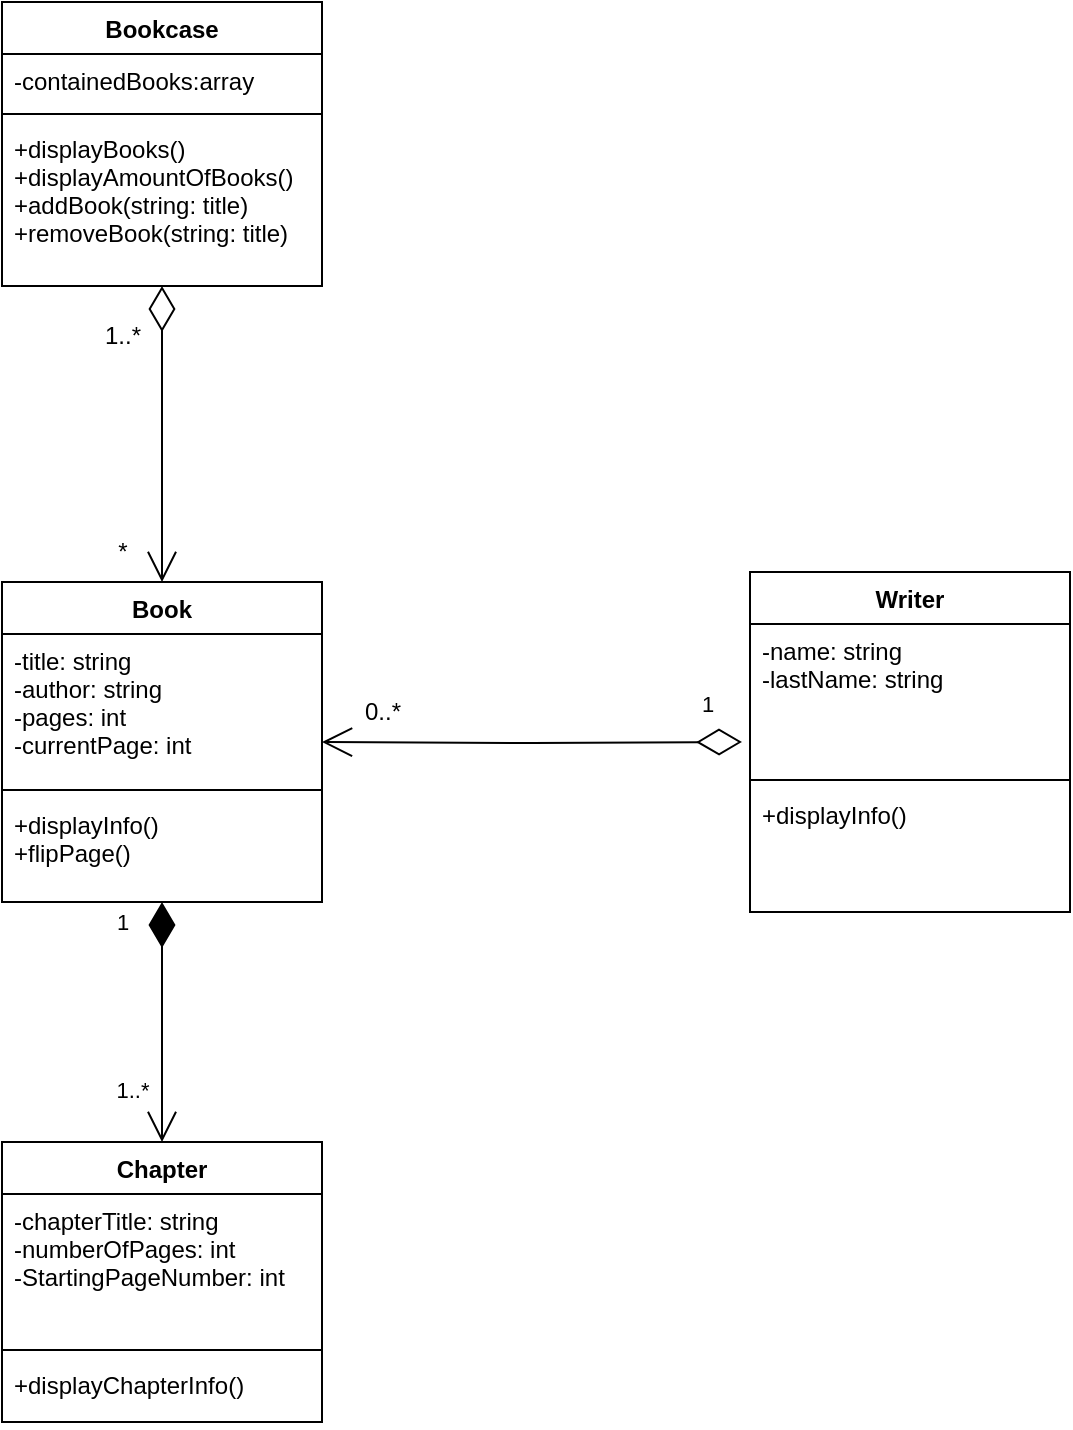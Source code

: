 <mxfile version="20.6.0" type="device"><diagram id="XF1sIB208eZO4zXbtAwu" name="Strona-1"><mxGraphModel dx="588" dy="621" grid="1" gridSize="10" guides="1" tooltips="1" connect="1" arrows="1" fold="1" page="1" pageScale="1" pageWidth="827" pageHeight="1169" math="0" shadow="0"><root><mxCell id="0"/><mxCell id="1" parent="0"/><mxCell id="XC88_NjfR-dJ1QX_QGu5-14" value="" style="edgeStyle=orthogonalEdgeStyle;rounded=0;orthogonalLoop=1;jettySize=auto;html=1;startArrow=diamondThin;startFill=1;endArrow=open;endFill=0;startSize=20;endSize=13;" edge="1" parent="1" source="ue9DhsyYulSg7oYwG0It-1" target="XC88_NjfR-dJ1QX_QGu5-10"><mxGeometry relative="1" as="geometry"/></mxCell><mxCell id="XC88_NjfR-dJ1QX_QGu5-16" value="1..*" style="edgeLabel;html=1;align=center;verticalAlign=middle;resizable=0;points=[];" vertex="1" connectable="0" parent="XC88_NjfR-dJ1QX_QGu5-14"><mxGeometry x="0.742" y="-4" relative="1" as="geometry"><mxPoint x="-11" y="-11" as="offset"/></mxGeometry></mxCell><mxCell id="XC88_NjfR-dJ1QX_QGu5-17" value="1" style="edgeLabel;html=1;align=center;verticalAlign=middle;resizable=0;points=[];" vertex="1" connectable="0" parent="XC88_NjfR-dJ1QX_QGu5-14"><mxGeometry x="-0.67" y="1" relative="1" as="geometry"><mxPoint x="-21" y="-10" as="offset"/></mxGeometry></mxCell><mxCell id="ue9DhsyYulSg7oYwG0It-1" value="Book" style="swimlane;fontStyle=1;align=center;verticalAlign=top;childLayout=stackLayout;horizontal=1;startSize=26;horizontalStack=0;resizeParent=1;resizeParentMax=0;resizeLast=0;collapsible=1;marginBottom=0;" parent="1" vertex="1"><mxGeometry x="40" y="340" width="160" height="160" as="geometry"/></mxCell><mxCell id="ue9DhsyYulSg7oYwG0It-2" value="-title: string&#10;-author: string&#10;-pages: int&#10;-currentPage: int" style="text;strokeColor=none;fillColor=none;align=left;verticalAlign=top;spacingLeft=4;spacingRight=4;overflow=hidden;rotatable=0;points=[[0,0.5],[1,0.5]];portConstraint=eastwest;" parent="ue9DhsyYulSg7oYwG0It-1" vertex="1"><mxGeometry y="26" width="160" height="74" as="geometry"/></mxCell><mxCell id="ue9DhsyYulSg7oYwG0It-3" value="" style="line;strokeWidth=1;fillColor=none;align=left;verticalAlign=middle;spacingTop=-1;spacingLeft=3;spacingRight=3;rotatable=0;labelPosition=right;points=[];portConstraint=eastwest;strokeColor=inherit;" parent="ue9DhsyYulSg7oYwG0It-1" vertex="1"><mxGeometry y="100" width="160" height="8" as="geometry"/></mxCell><mxCell id="ue9DhsyYulSg7oYwG0It-4" value="+displayInfo()&#10;+flipPage()" style="text;strokeColor=none;fillColor=none;align=left;verticalAlign=top;spacingLeft=4;spacingRight=4;overflow=hidden;rotatable=0;points=[[0,0.5],[1,0.5]];portConstraint=eastwest;" parent="ue9DhsyYulSg7oYwG0It-1" vertex="1"><mxGeometry y="108" width="160" height="52" as="geometry"/></mxCell><mxCell id="ue9DhsyYulSg7oYwG0It-5" value="Writer&#10;" style="swimlane;fontStyle=1;align=center;verticalAlign=top;childLayout=stackLayout;horizontal=1;startSize=26;horizontalStack=0;resizeParent=1;resizeParentMax=0;resizeLast=0;collapsible=1;marginBottom=0;" parent="1" vertex="1"><mxGeometry x="414" y="335" width="160" height="170" as="geometry"/></mxCell><mxCell id="ue9DhsyYulSg7oYwG0It-6" value="-name: string&#10;-lastName: string&#10;" style="text;strokeColor=none;fillColor=none;align=left;verticalAlign=top;spacingLeft=4;spacingRight=4;overflow=hidden;rotatable=0;points=[[0,0.5],[1,0.5]];portConstraint=eastwest;" parent="ue9DhsyYulSg7oYwG0It-5" vertex="1"><mxGeometry y="26" width="160" height="74" as="geometry"/></mxCell><mxCell id="ue9DhsyYulSg7oYwG0It-7" value="" style="line;strokeWidth=1;fillColor=none;align=left;verticalAlign=middle;spacingTop=-1;spacingLeft=3;spacingRight=3;rotatable=0;labelPosition=right;points=[];portConstraint=eastwest;strokeColor=inherit;" parent="ue9DhsyYulSg7oYwG0It-5" vertex="1"><mxGeometry y="100" width="160" height="8" as="geometry"/></mxCell><mxCell id="ue9DhsyYulSg7oYwG0It-8" value="+displayInfo()" style="text;strokeColor=none;fillColor=none;align=left;verticalAlign=top;spacingLeft=4;spacingRight=4;overflow=hidden;rotatable=0;points=[[0,0.5],[1,0.5]];portConstraint=eastwest;" parent="ue9DhsyYulSg7oYwG0It-5" vertex="1"><mxGeometry y="108" width="160" height="62" as="geometry"/></mxCell><mxCell id="ue9DhsyYulSg7oYwG0It-9" value="1" style="endArrow=open;html=1;endSize=13;startArrow=diamondThin;startSize=20;startFill=0;edgeStyle=orthogonalEdgeStyle;align=left;verticalAlign=bottom;rounded=0;entryX=1;entryY=0.73;entryDx=0;entryDy=0;entryPerimeter=0;" parent="1" target="ue9DhsyYulSg7oYwG0It-2" edge="1"><mxGeometry x="-0.789" y="-10" relative="1" as="geometry"><mxPoint x="410" y="420" as="sourcePoint"/><mxPoint x="420" y="400" as="targetPoint"/><mxPoint as="offset"/></mxGeometry></mxCell><mxCell id="ue9DhsyYulSg7oYwG0It-10" value="0..*" style="text;html=1;align=center;verticalAlign=middle;resizable=0;points=[];autosize=1;strokeColor=none;fillColor=none;" parent="1" vertex="1"><mxGeometry x="210" y="390" width="40" height="30" as="geometry"/></mxCell><mxCell id="XC88_NjfR-dJ1QX_QGu5-7" value="" style="edgeStyle=orthogonalEdgeStyle;rounded=0;orthogonalLoop=1;jettySize=auto;html=1;startArrow=diamondThin;startFill=0;endArrow=open;endFill=0;startSize=20;endSize=13;entryX=0.5;entryY=0;entryDx=0;entryDy=0;" edge="1" parent="1" source="XC88_NjfR-dJ1QX_QGu5-2" target="ue9DhsyYulSg7oYwG0It-1"><mxGeometry relative="1" as="geometry"><mxPoint x="130.04" y="280" as="targetPoint"/></mxGeometry></mxCell><mxCell id="XC88_NjfR-dJ1QX_QGu5-2" value="Bookcase" style="swimlane;fontStyle=1;align=center;verticalAlign=top;childLayout=stackLayout;horizontal=1;startSize=26;horizontalStack=0;resizeParent=1;resizeParentMax=0;resizeLast=0;collapsible=1;marginBottom=0;" vertex="1" parent="1"><mxGeometry x="40" y="50" width="160" height="142" as="geometry"/></mxCell><mxCell id="XC88_NjfR-dJ1QX_QGu5-3" value="-containedBooks:array" style="text;strokeColor=none;fillColor=none;align=left;verticalAlign=top;spacingLeft=4;spacingRight=4;overflow=hidden;rotatable=0;points=[[0,0.5],[1,0.5]];portConstraint=eastwest;" vertex="1" parent="XC88_NjfR-dJ1QX_QGu5-2"><mxGeometry y="26" width="160" height="26" as="geometry"/></mxCell><mxCell id="XC88_NjfR-dJ1QX_QGu5-4" value="" style="line;strokeWidth=1;fillColor=none;align=left;verticalAlign=middle;spacingTop=-1;spacingLeft=3;spacingRight=3;rotatable=0;labelPosition=right;points=[];portConstraint=eastwest;strokeColor=inherit;" vertex="1" parent="XC88_NjfR-dJ1QX_QGu5-2"><mxGeometry y="52" width="160" height="8" as="geometry"/></mxCell><mxCell id="XC88_NjfR-dJ1QX_QGu5-5" value="+displayBooks()&#10;+displayAmountOfBooks()&#10;+addBook(string: title)&#10;+removeBook(string: title)&#10;" style="text;strokeColor=none;fillColor=none;align=left;verticalAlign=top;spacingLeft=4;spacingRight=4;overflow=hidden;rotatable=0;points=[[0,0.5],[1,0.5]];portConstraint=eastwest;" vertex="1" parent="XC88_NjfR-dJ1QX_QGu5-2"><mxGeometry y="60" width="160" height="82" as="geometry"/></mxCell><mxCell id="XC88_NjfR-dJ1QX_QGu5-8" value="1..*" style="text;html=1;align=center;verticalAlign=middle;resizable=0;points=[];autosize=1;strokeColor=none;fillColor=none;" vertex="1" parent="1"><mxGeometry x="80" y="202" width="40" height="30" as="geometry"/></mxCell><mxCell id="XC88_NjfR-dJ1QX_QGu5-9" value="*" style="text;html=1;align=center;verticalAlign=middle;resizable=0;points=[];autosize=1;strokeColor=none;fillColor=none;" vertex="1" parent="1"><mxGeometry x="85" y="310" width="30" height="30" as="geometry"/></mxCell><mxCell id="XC88_NjfR-dJ1QX_QGu5-10" value="Chapter" style="swimlane;fontStyle=1;align=center;verticalAlign=top;childLayout=stackLayout;horizontal=1;startSize=26;horizontalStack=0;resizeParent=1;resizeParentMax=0;resizeLast=0;collapsible=1;marginBottom=0;strokeColor=default;strokeWidth=1;" vertex="1" parent="1"><mxGeometry x="40" y="620" width="160" height="140" as="geometry"/></mxCell><mxCell id="XC88_NjfR-dJ1QX_QGu5-11" value="-chapterTitle: string&#10;-numberOfPages: int&#10;-StartingPageNumber: int" style="text;strokeColor=none;fillColor=none;align=left;verticalAlign=top;spacingLeft=4;spacingRight=4;overflow=hidden;rotatable=0;points=[[0,0.5],[1,0.5]];portConstraint=eastwest;strokeWidth=1;" vertex="1" parent="XC88_NjfR-dJ1QX_QGu5-10"><mxGeometry y="26" width="160" height="74" as="geometry"/></mxCell><mxCell id="XC88_NjfR-dJ1QX_QGu5-12" value="" style="line;strokeWidth=1;fillColor=none;align=left;verticalAlign=middle;spacingTop=-1;spacingLeft=3;spacingRight=3;rotatable=0;labelPosition=right;points=[];portConstraint=eastwest;strokeColor=inherit;" vertex="1" parent="XC88_NjfR-dJ1QX_QGu5-10"><mxGeometry y="100" width="160" height="8" as="geometry"/></mxCell><mxCell id="XC88_NjfR-dJ1QX_QGu5-13" value="+displayChapterInfo()" style="text;strokeColor=none;fillColor=none;align=left;verticalAlign=top;spacingLeft=4;spacingRight=4;overflow=hidden;rotatable=0;points=[[0,0.5],[1,0.5]];portConstraint=eastwest;strokeWidth=1;" vertex="1" parent="XC88_NjfR-dJ1QX_QGu5-10"><mxGeometry y="108" width="160" height="32" as="geometry"/></mxCell></root></mxGraphModel></diagram></mxfile>